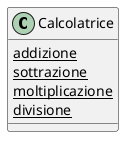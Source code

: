 @startuml
class Calcolatrice
{
{static} addizione
{static} sottrazione
{static} moltiplicazione
{static} divisione
}
@enduml